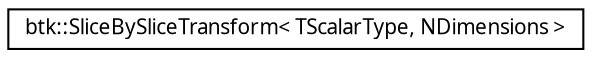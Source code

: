 digraph G
{
  edge [fontname="FreeSans.ttf",fontsize="10",labelfontname="FreeSans.ttf",labelfontsize="10"];
  node [fontname="FreeSans.ttf",fontsize="10",shape=record];
  rankdir=LR;
  Node1 [label="btk::SliceBySliceTransform\< TScalarType, NDimensions \>",height=0.2,width=0.4,color="black", fillcolor="white", style="filled",URL="$classbtk_1_1_slice_by_slice_transform.html"];
}
